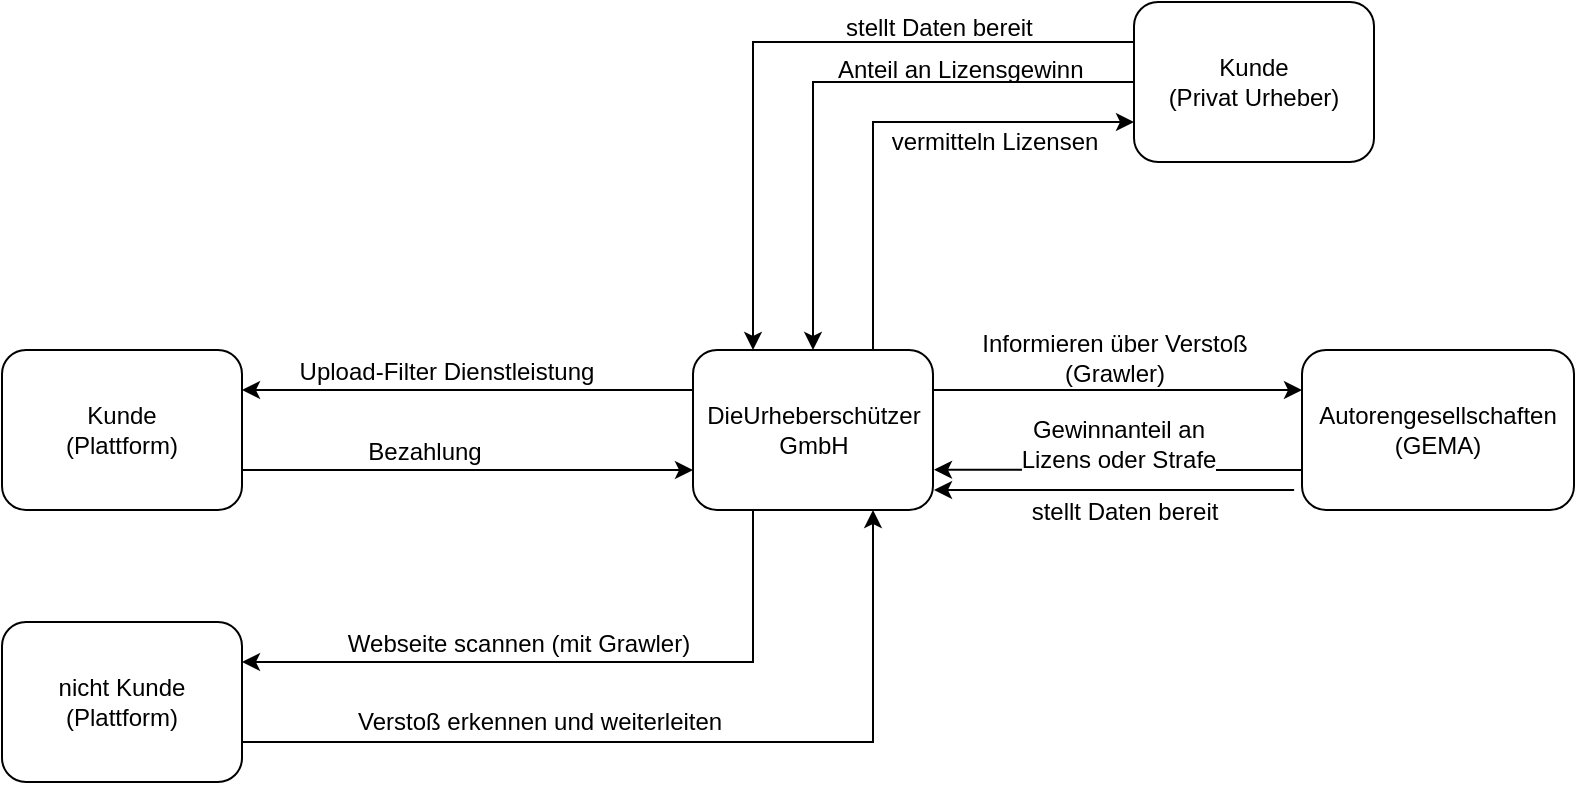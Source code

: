 <mxfile version="10.6.0" type="github"><diagram name="Page-1" id="2a216829-ef6e-dabb-86c1-c78162f3ba2b"><mxGraphModel dx="840" dy="423" grid="1" gridSize="10" guides="1" tooltips="1" connect="1" arrows="1" fold="1" page="1" pageScale="1" pageWidth="1100" pageHeight="850" background="#ffffff" math="0" shadow="0"><root><mxCell id="0"/><mxCell id="1" parent="0"/><mxCell id="ymG8bwVoCFSA84cCNuGB-2" style="edgeStyle=orthogonalEdgeStyle;rounded=0;orthogonalLoop=1;jettySize=auto;html=1;exitX=1;exitY=0.25;exitDx=0;exitDy=0;entryX=0;entryY=0.25;entryDx=0;entryDy=0;" parent="1" source="ymG8bwVoCFSA84cCNuGB-1" target="ymG8bwVoCFSA84cCNuGB-3" edge="1"><mxGeometry relative="1" as="geometry"><mxPoint x="720" y="404" as="targetPoint"/></mxGeometry></mxCell><mxCell id="ymG8bwVoCFSA84cCNuGB-20" value="&lt;div&gt;Informieren über Verstoß&lt;/div&gt;&lt;div&gt;(Grawler)&lt;/div&gt;" style="text;html=1;resizable=0;points=[];align=center;verticalAlign=middle;labelBackgroundColor=#ffffff;" parent="ymG8bwVoCFSA84cCNuGB-2" vertex="1" connectable="0"><mxGeometry x="-0.227" y="1" relative="1" as="geometry"><mxPoint x="19" y="-15" as="offset"/></mxGeometry></mxCell><mxCell id="ymG8bwVoCFSA84cCNuGB-8" style="edgeStyle=orthogonalEdgeStyle;rounded=0;orthogonalLoop=1;jettySize=auto;html=1;exitX=0;exitY=0.25;exitDx=0;exitDy=0;entryX=1;entryY=0.25;entryDx=0;entryDy=0;" parent="1" source="ymG8bwVoCFSA84cCNuGB-1" target="ymG8bwVoCFSA84cCNuGB-6" edge="1"><mxGeometry relative="1" as="geometry"/></mxCell><mxCell id="ymG8bwVoCFSA84cCNuGB-16" value="Upload-Filter Dienstleistung" style="text;html=1;resizable=0;points=[];align=center;verticalAlign=middle;labelBackgroundColor=#ffffff;" parent="ymG8bwVoCFSA84cCNuGB-8" vertex="1" connectable="0"><mxGeometry x="0.097" y="1" relative="1" as="geometry"><mxPoint y="-10" as="offset"/></mxGeometry></mxCell><mxCell id="ymG8bwVoCFSA84cCNuGB-10" style="edgeStyle=orthogonalEdgeStyle;rounded=0;orthogonalLoop=1;jettySize=auto;html=1;exitX=0.25;exitY=1;exitDx=0;exitDy=0;entryX=1;entryY=0.25;entryDx=0;entryDy=0;" parent="1" source="ymG8bwVoCFSA84cCNuGB-1" target="ymG8bwVoCFSA84cCNuGB-7" edge="1"><mxGeometry relative="1" as="geometry"><mxPoint x="520" y="550" as="targetPoint"/></mxGeometry></mxCell><mxCell id="ymG8bwVoCFSA84cCNuGB-22" value="Webseite scannen (mit Grawler)" style="text;html=1;resizable=0;points=[];align=center;verticalAlign=middle;labelBackgroundColor=#ffffff;" parent="ymG8bwVoCFSA84cCNuGB-10" vertex="1" connectable="0"><mxGeometry x="0.145" y="-1" relative="1" as="geometry"><mxPoint x="-4" y="-8" as="offset"/></mxGeometry></mxCell><mxCell id="ymG8bwVoCFSA84cCNuGB-14" style="edgeStyle=orthogonalEdgeStyle;rounded=0;orthogonalLoop=1;jettySize=auto;html=1;exitX=0.75;exitY=0;exitDx=0;exitDy=0;entryX=0;entryY=0.75;entryDx=0;entryDy=0;" parent="1" source="ymG8bwVoCFSA84cCNuGB-1" target="ymG8bwVoCFSA84cCNuGB-4" edge="1"><mxGeometry relative="1" as="geometry"><mxPoint x="579.571" y="280" as="targetPoint"/></mxGeometry></mxCell><mxCell id="ymG8bwVoCFSA84cCNuGB-19" value="&lt;div&gt;vermitteln Lizensen&lt;/div&gt;" style="text;html=1;resizable=0;points=[];align=center;verticalAlign=middle;labelBackgroundColor=#ffffff;" parent="ymG8bwVoCFSA84cCNuGB-14" vertex="1" connectable="0"><mxGeometry x="-0.068" y="-28" relative="1" as="geometry"><mxPoint x="60" y="-18" as="offset"/></mxGeometry></mxCell><mxCell id="ymG8bwVoCFSA84cCNuGB-1" value="DieUrheberschützer GmbH" style="shape=ext;rounded=1;html=1;whiteSpace=wrap;" parent="1" vertex="1"><mxGeometry x="489.5" y="384" width="120" height="80" as="geometry"/></mxCell><mxCell id="ymG8bwVoCFSA84cCNuGB-12" style="edgeStyle=orthogonalEdgeStyle;rounded=0;orthogonalLoop=1;jettySize=auto;html=1;exitX=0;exitY=0.75;exitDx=0;exitDy=0;" parent="1" source="ymG8bwVoCFSA84cCNuGB-3" edge="1"><mxGeometry relative="1" as="geometry"><mxPoint x="610" y="443.857" as="targetPoint"/></mxGeometry></mxCell><mxCell id="ymG8bwVoCFSA84cCNuGB-21" value="&lt;div&gt;Gewinnanteil an&lt;/div&gt;&lt;div&gt;Lizens oder Strafe&lt;/div&gt;" style="text;html=1;resizable=0;points=[];align=center;verticalAlign=middle;labelBackgroundColor=#ffffff;" parent="ymG8bwVoCFSA84cCNuGB-12" vertex="1" connectable="0"><mxGeometry x="0.162" relative="1" as="geometry"><mxPoint x="14.5" y="-14" as="offset"/></mxGeometry></mxCell><mxCell id="ymG8bwVoCFSA84cCNuGB-3" value="&lt;span&gt;Autorengesellschaften&lt;/span&gt;&lt;br&gt;(GEMA)&lt;br&gt;" style="shape=ext;rounded=1;html=1;whiteSpace=wrap;" parent="1" vertex="1"><mxGeometry x="794" y="384" width="136" height="80" as="geometry"/></mxCell><mxCell id="ymG8bwVoCFSA84cCNuGB-13" style="edgeStyle=orthogonalEdgeStyle;rounded=0;orthogonalLoop=1;jettySize=auto;html=1;exitX=0;exitY=0.25;exitDx=0;exitDy=0;entryX=0.25;entryY=0;entryDx=0;entryDy=0;" parent="1" source="ymG8bwVoCFSA84cCNuGB-4" target="ymG8bwVoCFSA84cCNuGB-1" edge="1"><mxGeometry relative="1" as="geometry"><mxPoint x="520" y="230.143" as="targetPoint"/></mxGeometry></mxCell><mxCell id="eXxaNoBA3Xubi5l-VQlt-6" style="edgeStyle=orthogonalEdgeStyle;rounded=0;orthogonalLoop=1;jettySize=auto;html=1;exitX=0;exitY=0.5;exitDx=0;exitDy=0;entryX=0.5;entryY=0;entryDx=0;entryDy=0;" edge="1" parent="1" source="ymG8bwVoCFSA84cCNuGB-4" target="ymG8bwVoCFSA84cCNuGB-1"><mxGeometry relative="1" as="geometry"/></mxCell><mxCell id="ymG8bwVoCFSA84cCNuGB-4" value="Kunde&lt;br&gt;(Privat Urheber)" style="shape=ext;rounded=1;html=1;whiteSpace=wrap;" parent="1" vertex="1"><mxGeometry x="710" y="210" width="120" height="80" as="geometry"/></mxCell><mxCell id="ymG8bwVoCFSA84cCNuGB-9" style="edgeStyle=orthogonalEdgeStyle;rounded=0;orthogonalLoop=1;jettySize=auto;html=1;exitX=1;exitY=0.75;exitDx=0;exitDy=0;entryX=0;entryY=0.75;entryDx=0;entryDy=0;" parent="1" source="ymG8bwVoCFSA84cCNuGB-6" target="ymG8bwVoCFSA84cCNuGB-1" edge="1"><mxGeometry relative="1" as="geometry"/></mxCell><mxCell id="ymG8bwVoCFSA84cCNuGB-17" value="Bezahlung" style="text;html=1;resizable=0;points=[];align=center;verticalAlign=middle;labelBackgroundColor=#ffffff;" parent="ymG8bwVoCFSA84cCNuGB-9" vertex="1" connectable="0"><mxGeometry x="-0.195" y="2" relative="1" as="geometry"><mxPoint y="-7" as="offset"/></mxGeometry></mxCell><mxCell id="ymG8bwVoCFSA84cCNuGB-6" value="Kunde&lt;br&gt;(Plattform)&lt;br&gt;" style="shape=ext;rounded=1;html=1;whiteSpace=wrap;" parent="1" vertex="1"><mxGeometry x="144" y="384" width="120" height="80" as="geometry"/></mxCell><mxCell id="ymG8bwVoCFSA84cCNuGB-11" style="edgeStyle=orthogonalEdgeStyle;rounded=0;orthogonalLoop=1;jettySize=auto;html=1;exitX=1;exitY=0.75;exitDx=0;exitDy=0;entryX=0.75;entryY=1;entryDx=0;entryDy=0;" parent="1" source="ymG8bwVoCFSA84cCNuGB-7" target="ymG8bwVoCFSA84cCNuGB-1" edge="1"><mxGeometry relative="1" as="geometry"><mxPoint x="560" y="579.857" as="targetPoint"/></mxGeometry></mxCell><mxCell id="ymG8bwVoCFSA84cCNuGB-7" value="nicht Kunde&lt;br&gt;(Plattform)&lt;br&gt;" style="shape=ext;rounded=1;html=1;whiteSpace=wrap;" parent="1" vertex="1"><mxGeometry x="144" y="520" width="120" height="80" as="geometry"/></mxCell><mxCell id="ymG8bwVoCFSA84cCNuGB-18" value="&lt;div&gt;stellt Daten bereit&lt;/div&gt;" style="text;html=1;resizable=0;points=[];autosize=1;align=left;verticalAlign=top;spacingTop=-4;" parent="1" vertex="1"><mxGeometry x="564" y="213" width="110" height="20" as="geometry"/></mxCell><mxCell id="eXxaNoBA3Xubi5l-VQlt-2" style="edgeStyle=orthogonalEdgeStyle;rounded=0;orthogonalLoop=1;jettySize=auto;html=1;exitX=-0.029;exitY=0.875;exitDx=0;exitDy=0;exitPerimeter=0;" edge="1" parent="1" source="ymG8bwVoCFSA84cCNuGB-3"><mxGeometry relative="1" as="geometry"><mxPoint x="610" y="454" as="targetPoint"/><mxPoint x="804" y="454" as="sourcePoint"/><Array as="points"/></mxGeometry></mxCell><mxCell id="eXxaNoBA3Xubi5l-VQlt-3" value="stellt Daten bereit" style="text;html=1;resizable=0;points=[];align=center;verticalAlign=middle;labelBackgroundColor=#ffffff;" vertex="1" connectable="0" parent="eXxaNoBA3Xubi5l-VQlt-2"><mxGeometry x="0.162" relative="1" as="geometry"><mxPoint x="19" y="10" as="offset"/></mxGeometry></mxCell><mxCell id="eXxaNoBA3Xubi5l-VQlt-7" value="Anteil an Lizensgewinn" style="text;html=1;resizable=0;points=[];autosize=1;align=left;verticalAlign=top;spacingTop=-4;" vertex="1" parent="1"><mxGeometry x="560" y="234" width="140" height="20" as="geometry"/></mxCell><mxCell id="eXxaNoBA3Xubi5l-VQlt-8" value="Verstoß erkennen und weiterleiten" style="text;html=1;resizable=0;points=[];autosize=1;align=left;verticalAlign=top;spacingTop=-4;" vertex="1" parent="1"><mxGeometry x="320" y="560" width="200" height="20" as="geometry"/></mxCell></root></mxGraphModel></diagram></mxfile>